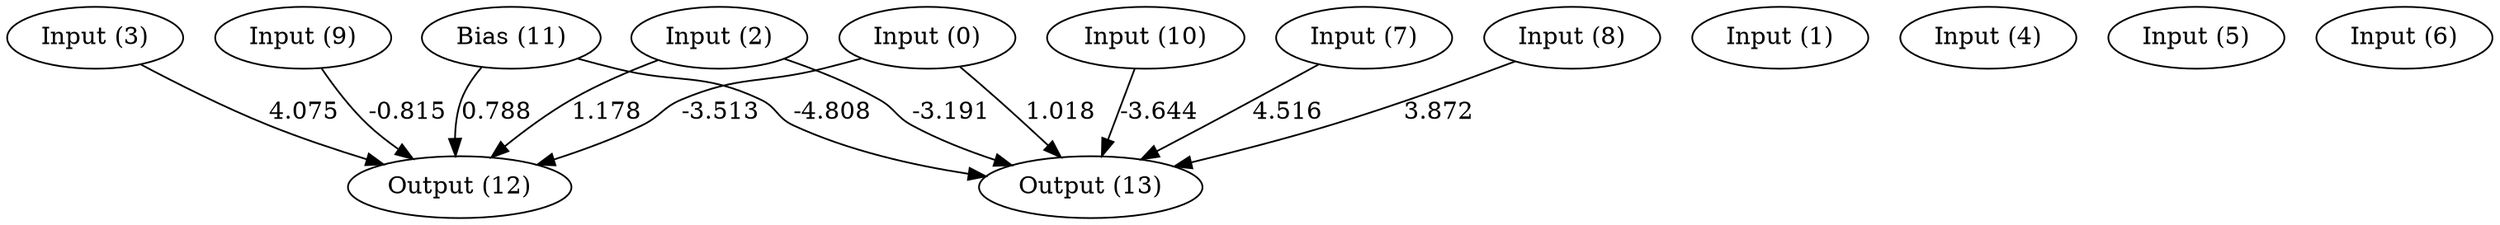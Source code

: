 digraph G {
  11 [ label="Bias (11)" ];
  0 [ label="Input (0)" ];
  1 [ label="Input (1)" ];
  2 [ label="Input (2)" ];
  3 [ label="Input (3)" ];
  4 [ label="Input (4)" ];
  5 [ label="Input (5)" ];
  6 [ label="Input (6)" ];
  7 [ label="Input (7)" ];
  8 [ label="Input (8)" ];
  9 [ label="Input (9)" ];
  10 [ label="Input (10)" ];
  12 [ label="Output (12)" ];
  13 [ label="Output (13)" ];
  { rank=same 11 0 1 2 3 4 5 6 7 8 9 10 }
  { rank=same 12 13 }
  11 -> 12 [ label="0.788" ];
  11 -> 13 [ label="-4.808" ];
  0 -> 12 [ label="-3.513" ];
  0 -> 13 [ label="1.018" ];
  2 -> 12 [ label="1.178" ];
  2 -> 13 [ label="-3.191" ];
  3 -> 12 [ label="4.075" ];
  7 -> 13 [ label="4.516" ];
  8 -> 13 [ label="3.872" ];
  9 -> 12 [ label="-0.815" ];
  10 -> 13 [ label="-3.644" ];
}
